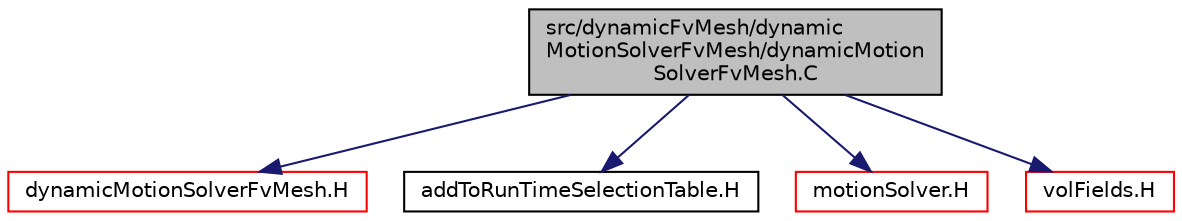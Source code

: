 digraph "src/dynamicFvMesh/dynamicMotionSolverFvMesh/dynamicMotionSolverFvMesh.C"
{
  bgcolor="transparent";
  edge [fontname="Helvetica",fontsize="10",labelfontname="Helvetica",labelfontsize="10"];
  node [fontname="Helvetica",fontsize="10",shape=record];
  Node0 [label="src/dynamicFvMesh/dynamic\lMotionSolverFvMesh/dynamicMotion\lSolverFvMesh.C",height=0.2,width=0.4,color="black", fillcolor="grey75", style="filled", fontcolor="black"];
  Node0 -> Node1 [color="midnightblue",fontsize="10",style="solid",fontname="Helvetica"];
  Node1 [label="dynamicMotionSolverFvMesh.H",height=0.2,width=0.4,color="red",URL="$a00266.html"];
  Node0 -> Node285 [color="midnightblue",fontsize="10",style="solid",fontname="Helvetica"];
  Node285 [label="addToRunTimeSelectionTable.H",height=0.2,width=0.4,color="black",URL="$a09989.html",tooltip="Macros for easy insertion into run-time selection tables. "];
  Node0 -> Node286 [color="midnightblue",fontsize="10",style="solid",fontname="Helvetica"];
  Node286 [label="motionSolver.H",height=0.2,width=0.4,color="red",URL="$a00635.html"];
  Node0 -> Node287 [color="midnightblue",fontsize="10",style="solid",fontname="Helvetica"];
  Node287 [label="volFields.H",height=0.2,width=0.4,color="red",URL="$a02912.html"];
}
